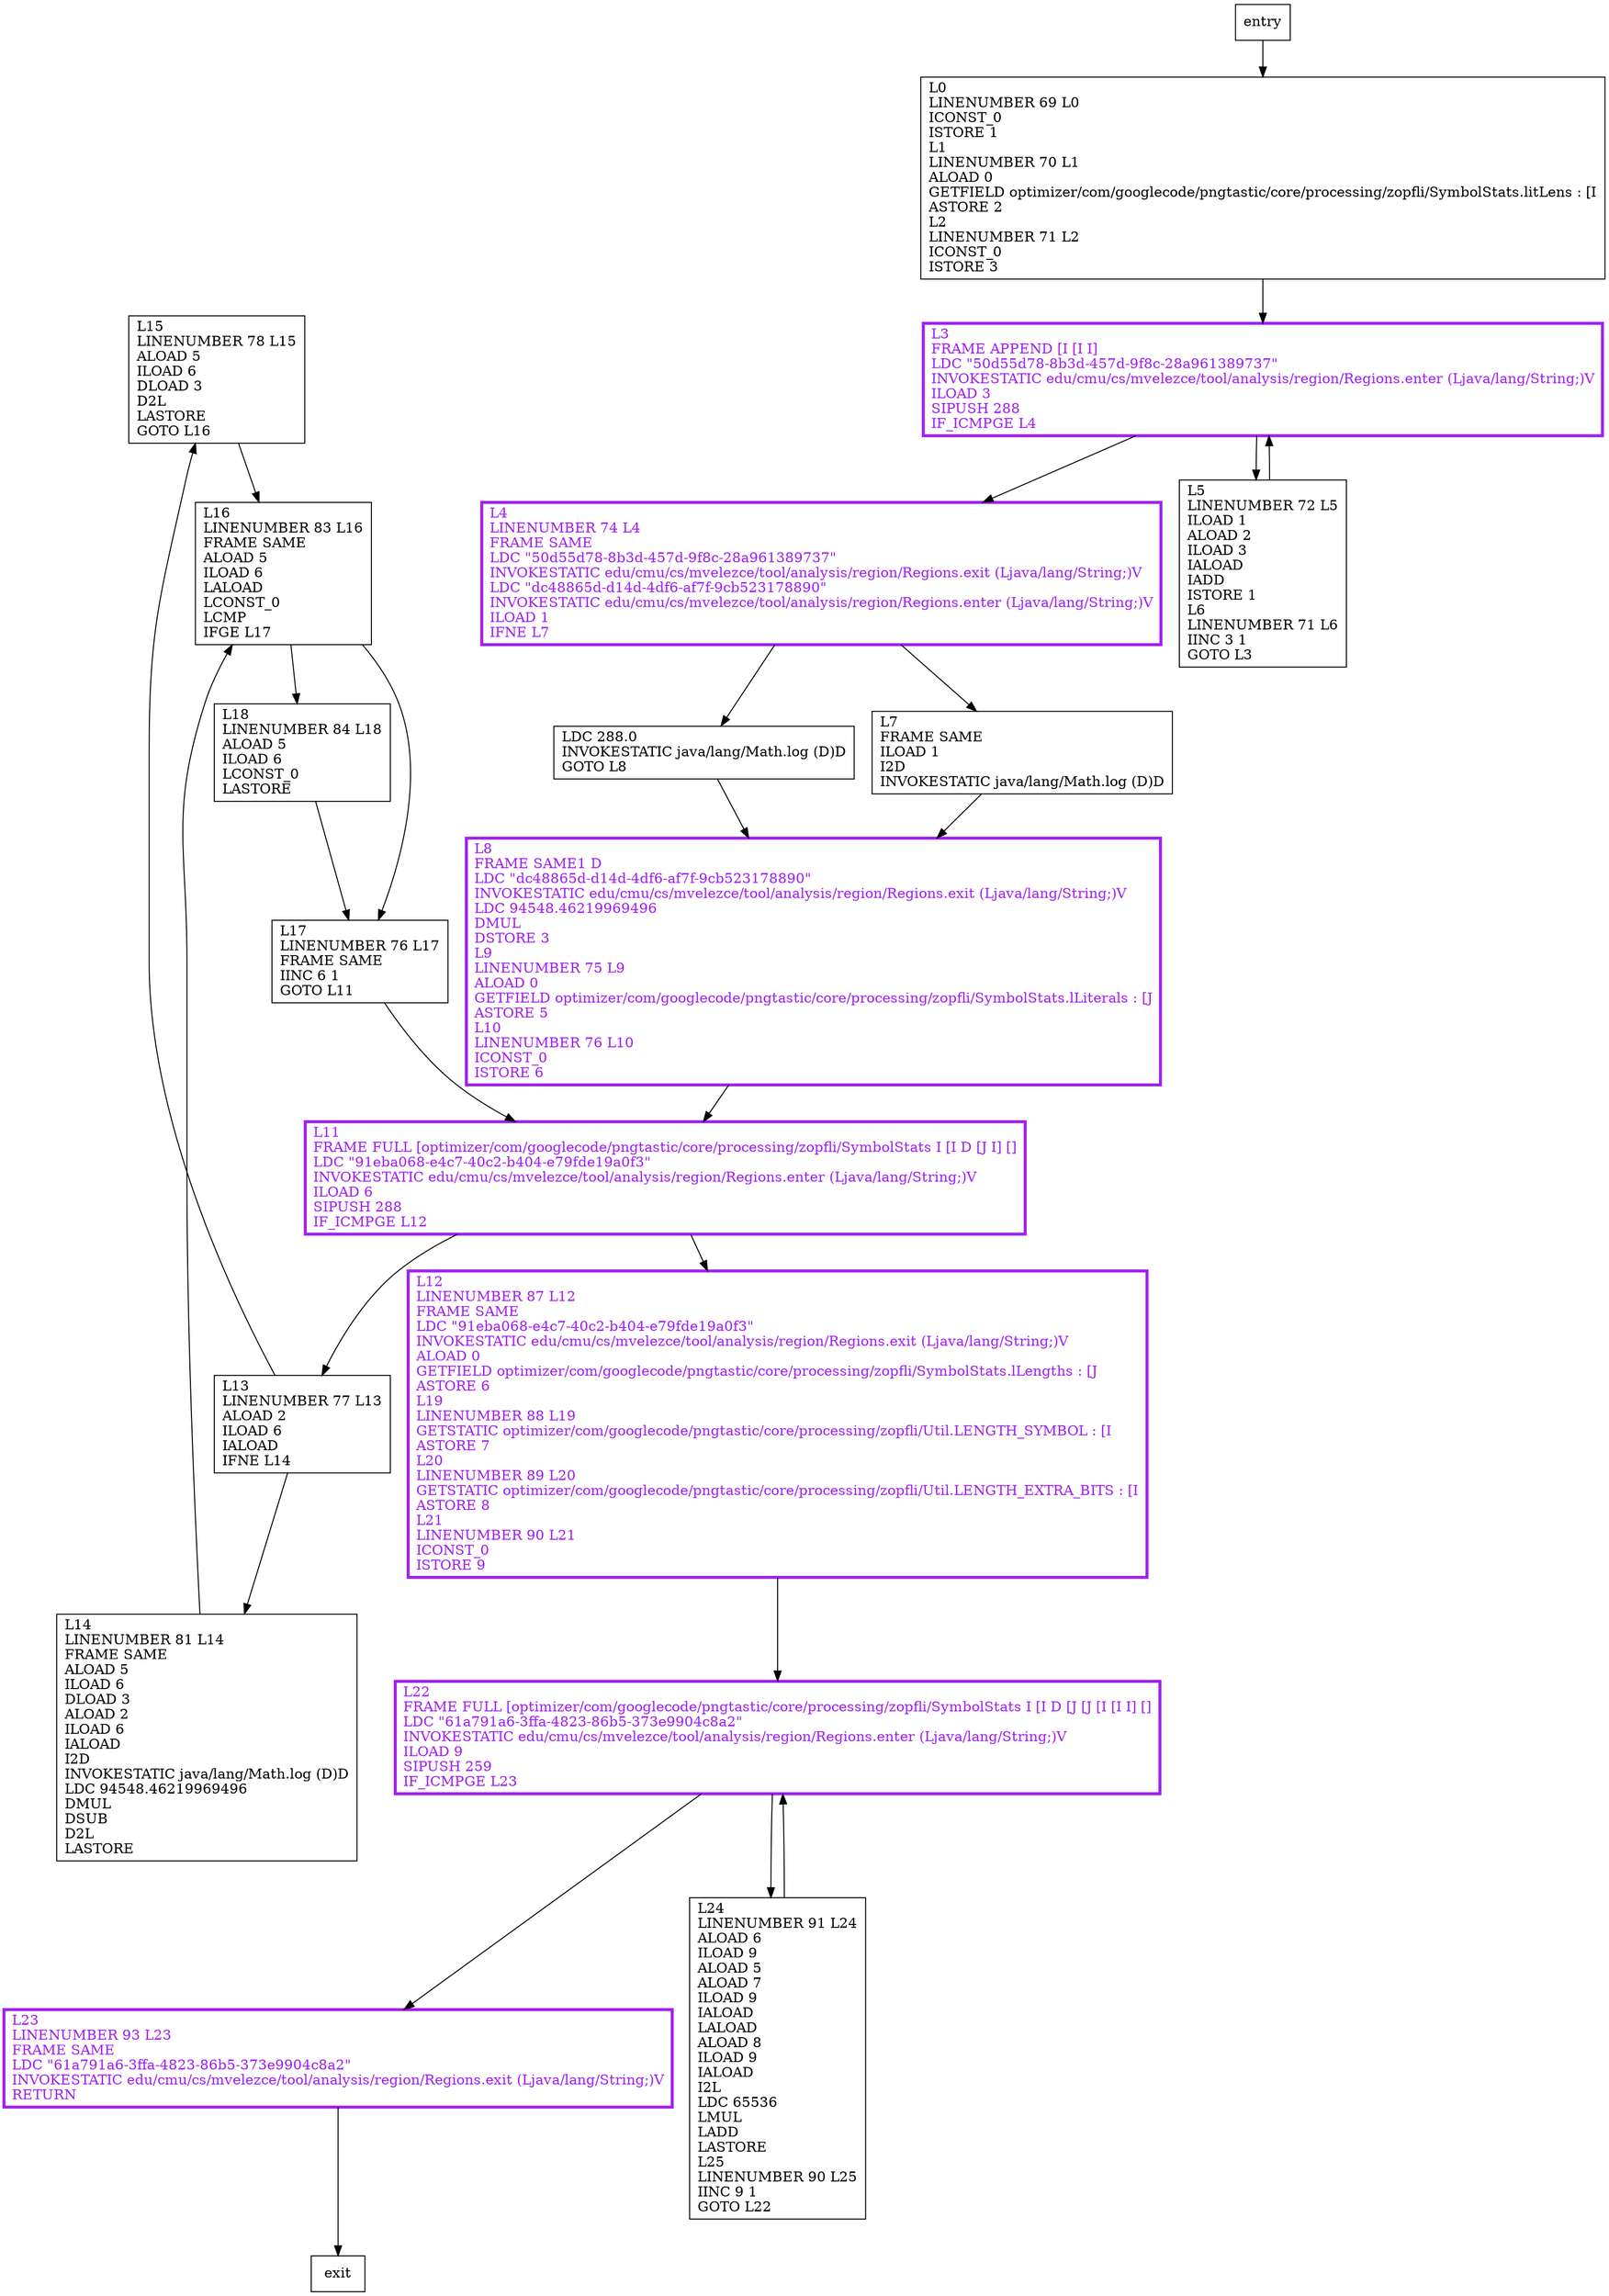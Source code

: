 digraph calculateLens {
node [shape=record];
485701373 [label="L15\lLINENUMBER 78 L15\lALOAD 5\lILOAD 6\lDLOAD 3\lD2L\lLASTORE\lGOTO L16\l"];
1899433964 [label="LDC 288.0\lINVOKESTATIC java/lang/Math.log (D)D\lGOTO L8\l"];
1070057268 [label="L12\lLINENUMBER 87 L12\lFRAME SAME\lLDC \"91eba068-e4c7-40c2-b404-e79fde19a0f3\"\lINVOKESTATIC edu/cmu/cs/mvelezce/tool/analysis/region/Regions.exit (Ljava/lang/String;)V\lALOAD 0\lGETFIELD optimizer/com/googlecode/pngtastic/core/processing/zopfli/SymbolStats.lLengths : [J\lASTORE 6\lL19\lLINENUMBER 88 L19\lGETSTATIC optimizer/com/googlecode/pngtastic/core/processing/zopfli/Util.LENGTH_SYMBOL : [I\lASTORE 7\lL20\lLINENUMBER 89 L20\lGETSTATIC optimizer/com/googlecode/pngtastic/core/processing/zopfli/Util.LENGTH_EXTRA_BITS : [I\lASTORE 8\lL21\lLINENUMBER 90 L21\lICONST_0\lISTORE 9\l"];
1478493964 [label="L3\lFRAME APPEND [I [I I]\lLDC \"50d55d78-8b3d-457d-9f8c-28a961389737\"\lINVOKESTATIC edu/cmu/cs/mvelezce/tool/analysis/region/Regions.enter (Ljava/lang/String;)V\lILOAD 3\lSIPUSH 288\lIF_ICMPGE L4\l"];
1576416089 [label="L0\lLINENUMBER 69 L0\lICONST_0\lISTORE 1\lL1\lLINENUMBER 70 L1\lALOAD 0\lGETFIELD optimizer/com/googlecode/pngtastic/core/processing/zopfli/SymbolStats.litLens : [I\lASTORE 2\lL2\lLINENUMBER 71 L2\lICONST_0\lISTORE 3\l"];
1728554175 [label="L8\lFRAME SAME1 D\lLDC \"dc48865d-d14d-4df6-af7f-9cb523178890\"\lINVOKESTATIC edu/cmu/cs/mvelezce/tool/analysis/region/Regions.exit (Ljava/lang/String;)V\lLDC 94548.46219969496\lDMUL\lDSTORE 3\lL9\lLINENUMBER 75 L9\lALOAD 0\lGETFIELD optimizer/com/googlecode/pngtastic/core/processing/zopfli/SymbolStats.lLiterals : [J\lASTORE 5\lL10\lLINENUMBER 76 L10\lICONST_0\lISTORE 6\l"];
487369776 [label="L16\lLINENUMBER 83 L16\lFRAME SAME\lALOAD 5\lILOAD 6\lLALOAD\lLCONST_0\lLCMP\lIFGE L17\l"];
1576936424 [label="L18\lLINENUMBER 84 L18\lALOAD 5\lILOAD 6\lLCONST_0\lLASTORE\l"];
1175146719 [label="L14\lLINENUMBER 81 L14\lFRAME SAME\lALOAD 5\lILOAD 6\lDLOAD 3\lALOAD 2\lILOAD 6\lIALOAD\lI2D\lINVOKESTATIC java/lang/Math.log (D)D\lLDC 94548.46219969496\lDMUL\lDSUB\lD2L\lLASTORE\l"];
902064508 [label="L22\lFRAME FULL [optimizer/com/googlecode/pngtastic/core/processing/zopfli/SymbolStats I [I D [J [J [I [I I] []\lLDC \"61a791a6-3ffa-4823-86b5-373e9904c8a2\"\lINVOKESTATIC edu/cmu/cs/mvelezce/tool/analysis/region/Regions.enter (Ljava/lang/String;)V\lILOAD 9\lSIPUSH 259\lIF_ICMPGE L23\l"];
1406324738 [label="L4\lLINENUMBER 74 L4\lFRAME SAME\lLDC \"50d55d78-8b3d-457d-9f8c-28a961389737\"\lINVOKESTATIC edu/cmu/cs/mvelezce/tool/analysis/region/Regions.exit (Ljava/lang/String;)V\lLDC \"dc48865d-d14d-4df6-af7f-9cb523178890\"\lINVOKESTATIC edu/cmu/cs/mvelezce/tool/analysis/region/Regions.enter (Ljava/lang/String;)V\lILOAD 1\lIFNE L7\l"];
252339901 [label="L13\lLINENUMBER 77 L13\lALOAD 2\lILOAD 6\lIALOAD\lIFNE L14\l"];
1106189986 [label="L17\lLINENUMBER 76 L17\lFRAME SAME\lIINC 6 1\lGOTO L11\l"];
539682927 [label="L23\lLINENUMBER 93 L23\lFRAME SAME\lLDC \"61a791a6-3ffa-4823-86b5-373e9904c8a2\"\lINVOKESTATIC edu/cmu/cs/mvelezce/tool/analysis/region/Regions.exit (Ljava/lang/String;)V\lRETURN\l"];
428468422 [label="L24\lLINENUMBER 91 L24\lALOAD 6\lILOAD 9\lALOAD 5\lALOAD 7\lILOAD 9\lIALOAD\lLALOAD\lALOAD 8\lILOAD 9\lIALOAD\lI2L\lLDC 65536\lLMUL\lLADD\lLASTORE\lL25\lLINENUMBER 90 L25\lIINC 9 1\lGOTO L22\l"];
874548138 [label="L7\lFRAME SAME\lILOAD 1\lI2D\lINVOKESTATIC java/lang/Math.log (D)D\l"];
1530504166 [label="L5\lLINENUMBER 72 L5\lILOAD 1\lALOAD 2\lILOAD 3\lIALOAD\lIADD\lISTORE 1\lL6\lLINENUMBER 71 L6\lIINC 3 1\lGOTO L3\l"];
1480569460 [label="L11\lFRAME FULL [optimizer/com/googlecode/pngtastic/core/processing/zopfli/SymbolStats I [I D [J I] []\lLDC \"91eba068-e4c7-40c2-b404-e79fde19a0f3\"\lINVOKESTATIC edu/cmu/cs/mvelezce/tool/analysis/region/Regions.enter (Ljava/lang/String;)V\lILOAD 6\lSIPUSH 288\lIF_ICMPGE L12\l"];
entry;
exit;
485701373 -> 487369776;
1899433964 -> 1728554175;
1070057268 -> 902064508;
1478493964 -> 1530504166;
1478493964 -> 1406324738;
1576416089 -> 1478493964;
1728554175 -> 1480569460;
487369776 -> 1106189986;
487369776 -> 1576936424;
1576936424 -> 1106189986;
1175146719 -> 487369776;
902064508 -> 539682927;
902064508 -> 428468422;
1406324738 -> 1899433964;
1406324738 -> 874548138;
entry -> 1576416089;
252339901 -> 485701373;
252339901 -> 1175146719;
1106189986 -> 1480569460;
539682927 -> exit;
428468422 -> 902064508;
874548138 -> 1728554175;
1530504166 -> 1478493964;
1480569460 -> 252339901;
1480569460 -> 1070057268;
539682927[fontcolor="purple", penwidth=3, color="purple"];
1070057268[fontcolor="purple", penwidth=3, color="purple"];
1478493964[fontcolor="purple", penwidth=3, color="purple"];
1480569460[fontcolor="purple", penwidth=3, color="purple"];
1728554175[fontcolor="purple", penwidth=3, color="purple"];
902064508[fontcolor="purple", penwidth=3, color="purple"];
1406324738[fontcolor="purple", penwidth=3, color="purple"];
}
